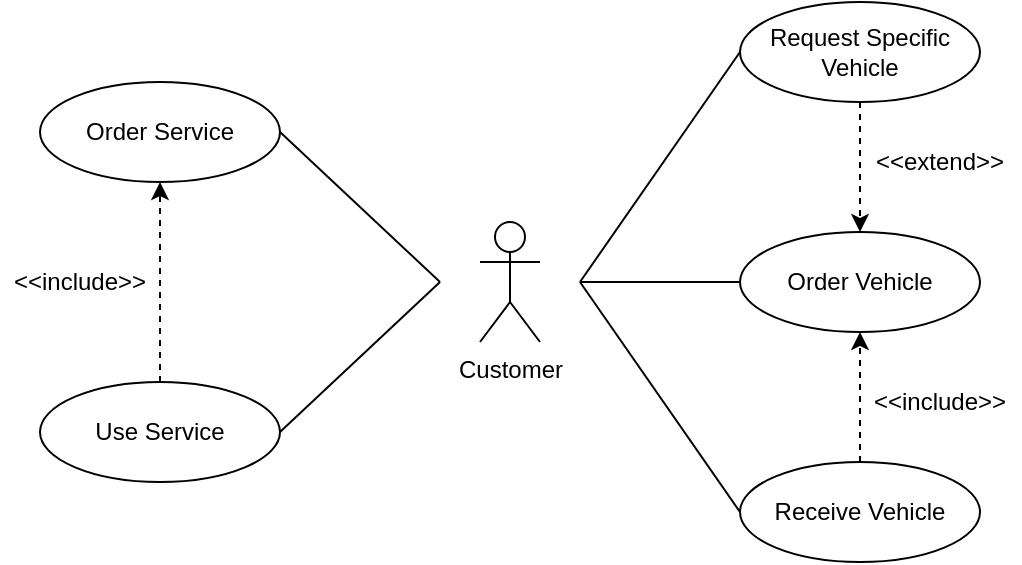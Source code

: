 <mxfile version="15.2.5" type="device"><diagram id="Pi1h9JfMz-E5hF-EtDxO" name="Page-1"><mxGraphModel dx="1422" dy="705" grid="1" gridSize="10" guides="1" tooltips="1" connect="1" arrows="1" fold="1" page="1" pageScale="1" pageWidth="827" pageHeight="1169" math="0" shadow="0"><root><mxCell id="0"/><mxCell id="1" parent="0"/><mxCell id="pxCwLGeq1ptqj526LEUB-20" style="edgeStyle=none;rounded=0;orthogonalLoop=1;jettySize=auto;html=1;entryX=1;entryY=0.5;entryDx=0;entryDy=0;endArrow=none;endFill=0;" edge="1" parent="1" target="pxCwLGeq1ptqj526LEUB-14"><mxGeometry relative="1" as="geometry"><mxPoint x="320" y="290" as="sourcePoint"/></mxGeometry></mxCell><mxCell id="pxCwLGeq1ptqj526LEUB-21" style="edgeStyle=none;rounded=0;orthogonalLoop=1;jettySize=auto;html=1;entryX=1;entryY=0.5;entryDx=0;entryDy=0;endArrow=none;endFill=0;" edge="1" parent="1" target="pxCwLGeq1ptqj526LEUB-15"><mxGeometry relative="1" as="geometry"><mxPoint x="320" y="290" as="sourcePoint"/></mxGeometry></mxCell><mxCell id="pxCwLGeq1ptqj526LEUB-1" value="Customer" style="shape=umlActor;verticalLabelPosition=bottom;verticalAlign=top;html=1;outlineConnect=0;" vertex="1" parent="1"><mxGeometry x="340" y="260" width="30" height="60" as="geometry"/></mxCell><mxCell id="pxCwLGeq1ptqj526LEUB-6" style="rounded=0;orthogonalLoop=1;jettySize=auto;html=1;endArrow=none;endFill=0;exitX=0;exitY=0.5;exitDx=0;exitDy=0;" edge="1" parent="1" source="pxCwLGeq1ptqj526LEUB-2"><mxGeometry relative="1" as="geometry"><mxPoint x="390" y="290" as="targetPoint"/></mxGeometry></mxCell><mxCell id="pxCwLGeq1ptqj526LEUB-2" value="Order Vehicle" style="ellipse;whiteSpace=wrap;html=1;" vertex="1" parent="1"><mxGeometry x="470" y="265" width="120" height="50" as="geometry"/></mxCell><mxCell id="pxCwLGeq1ptqj526LEUB-8" style="edgeStyle=none;rounded=0;orthogonalLoop=1;jettySize=auto;html=1;entryX=0.5;entryY=0;entryDx=0;entryDy=0;endArrow=classic;endFill=1;dashed=1;" edge="1" parent="1" source="pxCwLGeq1ptqj526LEUB-4" target="pxCwLGeq1ptqj526LEUB-2"><mxGeometry relative="1" as="geometry"/></mxCell><mxCell id="pxCwLGeq1ptqj526LEUB-4" value="Request Specific Vehicle" style="ellipse;whiteSpace=wrap;html=1;" vertex="1" parent="1"><mxGeometry x="470" y="150" width="120" height="50" as="geometry"/></mxCell><mxCell id="pxCwLGeq1ptqj526LEUB-16" style="edgeStyle=none;rounded=0;orthogonalLoop=1;jettySize=auto;html=1;entryX=0.5;entryY=1;entryDx=0;entryDy=0;dashed=1;endArrow=classic;endFill=1;" edge="1" parent="1" source="pxCwLGeq1ptqj526LEUB-5" target="pxCwLGeq1ptqj526LEUB-2"><mxGeometry relative="1" as="geometry"/></mxCell><mxCell id="pxCwLGeq1ptqj526LEUB-5" value="Receive Vehicle" style="ellipse;whiteSpace=wrap;html=1;" vertex="1" parent="1"><mxGeometry x="470" y="380" width="120" height="50" as="geometry"/></mxCell><mxCell id="pxCwLGeq1ptqj526LEUB-9" value="&amp;lt;&amp;lt;extend&amp;gt;&amp;gt;" style="text;html=1;strokeColor=none;fillColor=none;align=center;verticalAlign=middle;whiteSpace=wrap;rounded=0;" vertex="1" parent="1"><mxGeometry x="530" y="220" width="80" height="20" as="geometry"/></mxCell><mxCell id="pxCwLGeq1ptqj526LEUB-11" style="rounded=0;orthogonalLoop=1;jettySize=auto;html=1;endArrow=none;endFill=0;exitX=0;exitY=0.5;exitDx=0;exitDy=0;" edge="1" parent="1" source="pxCwLGeq1ptqj526LEUB-4"><mxGeometry relative="1" as="geometry"><mxPoint x="480" y="300" as="sourcePoint"/><mxPoint x="390" y="290" as="targetPoint"/></mxGeometry></mxCell><mxCell id="pxCwLGeq1ptqj526LEUB-13" style="rounded=0;orthogonalLoop=1;jettySize=auto;html=1;endArrow=none;endFill=0;entryX=0;entryY=0.5;entryDx=0;entryDy=0;" edge="1" parent="1" target="pxCwLGeq1ptqj526LEUB-5"><mxGeometry relative="1" as="geometry"><mxPoint x="390" y="290" as="sourcePoint"/><mxPoint x="350" y="525" as="targetPoint"/></mxGeometry></mxCell><mxCell id="pxCwLGeq1ptqj526LEUB-14" value="Order Service" style="ellipse;whiteSpace=wrap;html=1;" vertex="1" parent="1"><mxGeometry x="120" y="190" width="120" height="50" as="geometry"/></mxCell><mxCell id="pxCwLGeq1ptqj526LEUB-18" style="edgeStyle=none;rounded=0;orthogonalLoop=1;jettySize=auto;html=1;entryX=0.5;entryY=1;entryDx=0;entryDy=0;dashed=1;endArrow=classic;endFill=1;" edge="1" parent="1" source="pxCwLGeq1ptqj526LEUB-15" target="pxCwLGeq1ptqj526LEUB-14"><mxGeometry relative="1" as="geometry"/></mxCell><mxCell id="pxCwLGeq1ptqj526LEUB-15" value="Use Service" style="ellipse;whiteSpace=wrap;html=1;" vertex="1" parent="1"><mxGeometry x="120" y="340" width="120" height="50" as="geometry"/></mxCell><mxCell id="pxCwLGeq1ptqj526LEUB-17" value="&amp;lt;&amp;lt;include&amp;gt;&amp;gt;" style="text;html=1;strokeColor=none;fillColor=none;align=center;verticalAlign=middle;whiteSpace=wrap;rounded=0;" vertex="1" parent="1"><mxGeometry x="530" y="340" width="80" height="20" as="geometry"/></mxCell><mxCell id="pxCwLGeq1ptqj526LEUB-19" value="&amp;lt;&amp;lt;include&amp;gt;&amp;gt;" style="text;html=1;strokeColor=none;fillColor=none;align=center;verticalAlign=middle;whiteSpace=wrap;rounded=0;" vertex="1" parent="1"><mxGeometry x="100" y="280" width="80" height="20" as="geometry"/></mxCell></root></mxGraphModel></diagram></mxfile>